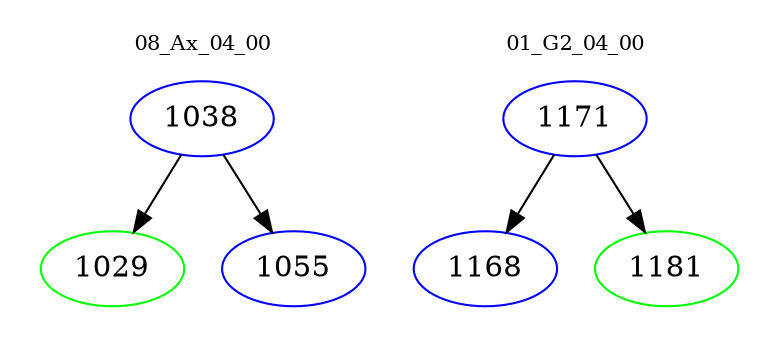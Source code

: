 digraph{
subgraph cluster_0 {
color = white
label = "08_Ax_04_00";
fontsize=10;
T0_1038 [label="1038", color="blue"]
T0_1038 -> T0_1029 [color="black"]
T0_1029 [label="1029", color="green"]
T0_1038 -> T0_1055 [color="black"]
T0_1055 [label="1055", color="blue"]
}
subgraph cluster_1 {
color = white
label = "01_G2_04_00";
fontsize=10;
T1_1171 [label="1171", color="blue"]
T1_1171 -> T1_1168 [color="black"]
T1_1168 [label="1168", color="blue"]
T1_1171 -> T1_1181 [color="black"]
T1_1181 [label="1181", color="green"]
}
}
